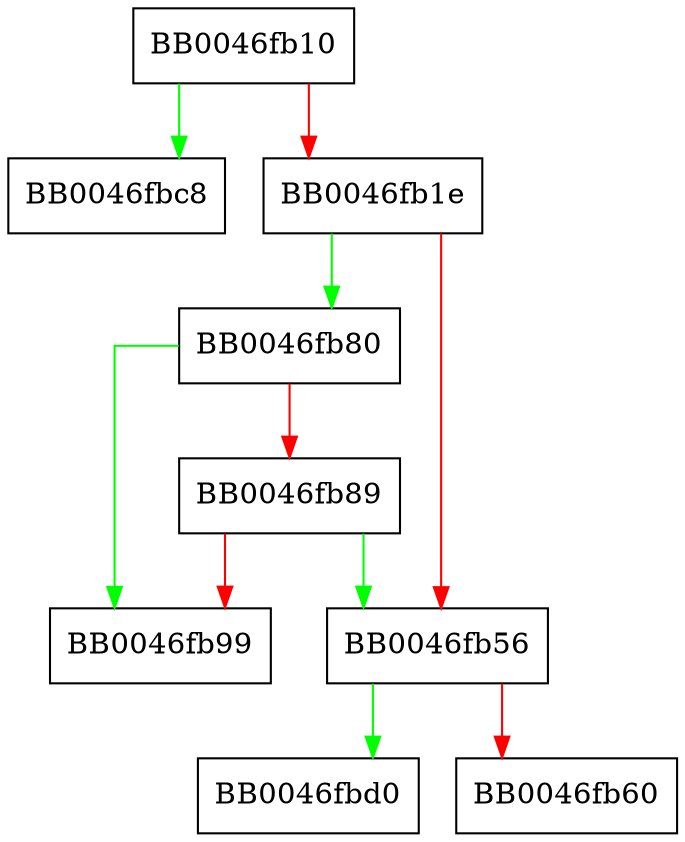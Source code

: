 digraph opt_md {
  node [shape="box"];
  graph [splines=ortho];
  BB0046fb10 -> BB0046fbc8 [color="green"];
  BB0046fb10 -> BB0046fb1e [color="red"];
  BB0046fb1e -> BB0046fb80 [color="green"];
  BB0046fb1e -> BB0046fb56 [color="red"];
  BB0046fb56 -> BB0046fbd0 [color="green"];
  BB0046fb56 -> BB0046fb60 [color="red"];
  BB0046fb80 -> BB0046fb99 [color="green"];
  BB0046fb80 -> BB0046fb89 [color="red"];
  BB0046fb89 -> BB0046fb56 [color="green"];
  BB0046fb89 -> BB0046fb99 [color="red"];
}